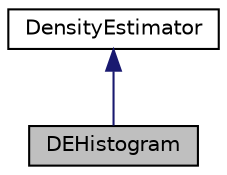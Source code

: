 digraph "DEHistogram"
{
 // INTERACTIVE_SVG=YES
  bgcolor="transparent";
  edge [fontname="Helvetica",fontsize="10",labelfontname="Helvetica",labelfontsize="10"];
  node [fontname="Helvetica",fontsize="10",shape=record];
  Node0 [label="DEHistogram",height=0.2,width=0.4,color="black", fillcolor="grey75", style="filled", fontcolor="black"];
  Node1 -> Node0 [dir="back",color="midnightblue",fontsize="10",style="solid",fontname="Helvetica"];
  Node1 [label="DensityEstimator",height=0.2,width=0.4,color="black",URL="$d3/dd1/classumontreal_1_1ssj_1_1stat_1_1density_1_1DensityEstimator.html",tooltip="This abstract class represents a univariate density estimator (DE). "];
}
